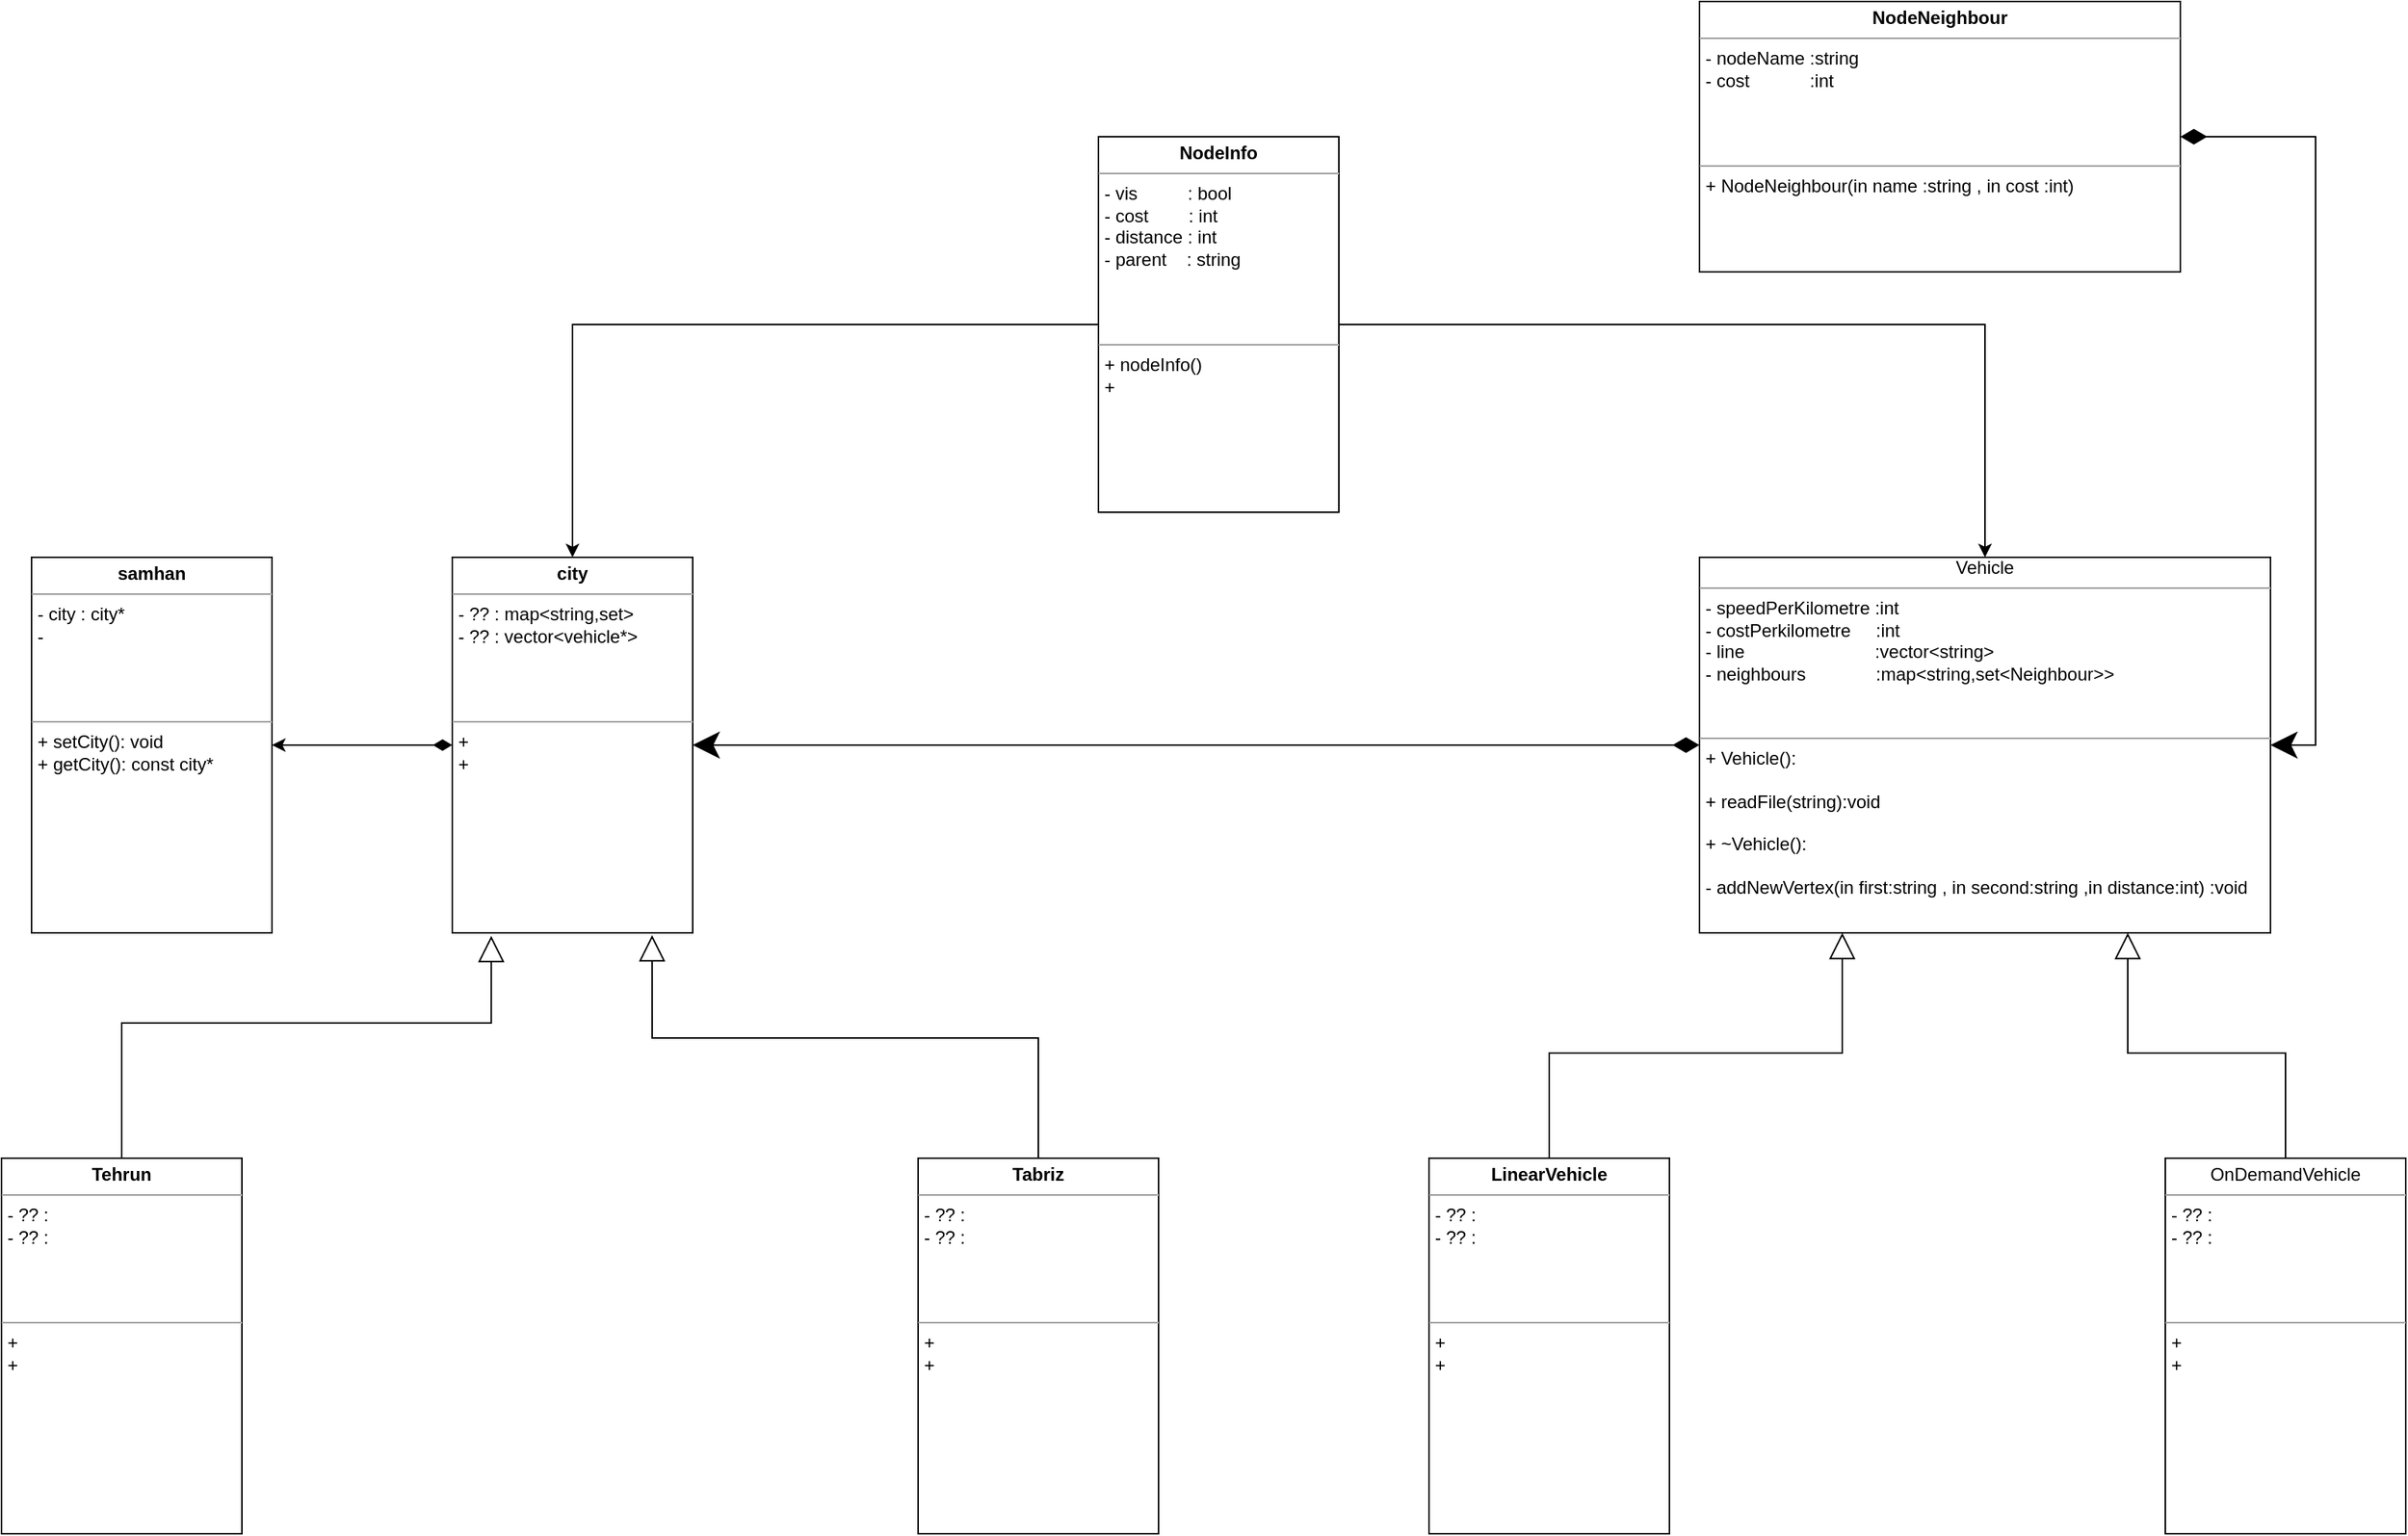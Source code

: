<mxfile version="23.1.4" type="device">
  <diagram name="Page-1" id="c4acf3e9-155e-7222-9cf6-157b1a14988f">
    <mxGraphModel dx="2049" dy="2343" grid="1" gridSize="10" guides="1" tooltips="1" connect="1" arrows="1" fold="1" page="1" pageScale="1" pageWidth="827" pageHeight="1169" background="none" math="0" shadow="0">
      <root>
        <mxCell id="0" />
        <mxCell id="1" parent="0" />
        <mxCell id="0NnkmEj_LgXMETbXUzVq-19" value="&lt;p style=&quot;margin:0px;margin-top:4px;text-align:center;&quot;&gt;&lt;b&gt;samhan&lt;/b&gt;&lt;br&gt;&lt;/p&gt;&lt;hr size=&quot;1&quot;&gt;&lt;p style=&quot;margin:0px;margin-left:4px;&quot;&gt;- city : city*&lt;/p&gt;&lt;p style=&quot;margin:0px;margin-left:4px;&quot;&gt;-&lt;br&gt;&lt;/p&gt;&lt;p style=&quot;margin:0px;margin-left:4px;&quot;&gt;&lt;br&gt;&lt;/p&gt;&lt;p style=&quot;margin:0px;margin-left:4px;&quot;&gt;&lt;br&gt;&lt;/p&gt;&lt;p style=&quot;margin:0px;margin-left:4px;&quot;&gt;&lt;br&gt;&lt;/p&gt;&lt;hr size=&quot;1&quot;&gt;&lt;p style=&quot;margin:0px;margin-left:4px;&quot;&gt;+ setCity(): void&lt;br&gt;&lt;/p&gt;&lt;p style=&quot;margin:0px;margin-left:4px;&quot;&gt;+ getCity(): const city*&lt;/p&gt;&lt;p style=&quot;margin:0px;margin-left:4px;&quot;&gt;&lt;br&gt;&lt;/p&gt;" style="verticalAlign=top;align=left;overflow=fill;fontSize=12;fontFamily=Helvetica;html=1;whiteSpace=wrap;" parent="1" vertex="1">
          <mxGeometry x="60" y="10" width="160" height="250" as="geometry" />
        </mxCell>
        <mxCell id="iNswlsNznLWOkXoFF9O0-1" style="edgeStyle=orthogonalEdgeStyle;rounded=0;orthogonalLoop=1;jettySize=auto;html=1;exitX=0;exitY=0.5;exitDx=0;exitDy=0;entryX=1;entryY=0.5;entryDx=0;entryDy=0;startArrow=diamondThin;startFill=1;sourcePerimeterSpacing=10;targetPerimeterSpacing=10;startSize=10;" parent="1" source="0NnkmEj_LgXMETbXUzVq-24" target="0NnkmEj_LgXMETbXUzVq-19" edge="1">
          <mxGeometry relative="1" as="geometry" />
        </mxCell>
        <mxCell id="0NnkmEj_LgXMETbXUzVq-24" value="&lt;p style=&quot;margin:0px;margin-top:4px;text-align:center;&quot;&gt;&lt;b&gt;city&lt;/b&gt;&lt;br&gt;&lt;/p&gt;&lt;hr size=&quot;1&quot;&gt;&lt;p style=&quot;margin:0px;margin-left:4px;&quot;&gt;- ?? : map&amp;lt;string,set&amp;gt;&lt;/p&gt;&lt;p style=&quot;margin:0px;margin-left:4px;&quot;&gt;- ?? : vector&amp;lt;vehicle*&amp;gt;&lt;br&gt;&lt;/p&gt;&lt;p style=&quot;margin:0px;margin-left:4px;&quot;&gt;&lt;br&gt;&lt;/p&gt;&lt;p style=&quot;margin:0px;margin-left:4px;&quot;&gt;&lt;br&gt;&lt;/p&gt;&lt;p style=&quot;margin:0px;margin-left:4px;&quot;&gt;&lt;br&gt;&lt;/p&gt;&lt;hr size=&quot;1&quot;&gt;&lt;p style=&quot;margin:0px;margin-left:4px;&quot;&gt;+ &lt;br&gt;&lt;/p&gt;&lt;p style=&quot;margin:0px;margin-left:4px;&quot;&gt;+ &lt;/p&gt;&lt;p style=&quot;margin:0px;margin-left:4px;&quot;&gt;&lt;br&gt;&lt;/p&gt;" style="verticalAlign=top;align=left;overflow=fill;fontSize=12;fontFamily=Helvetica;html=1;whiteSpace=wrap;" parent="1" vertex="1">
          <mxGeometry x="340" y="10" width="160" height="250" as="geometry" />
        </mxCell>
        <mxCell id="0NnkmEj_LgXMETbXUzVq-29" style="edgeStyle=orthogonalEdgeStyle;rounded=0;orthogonalLoop=1;jettySize=auto;html=1;exitX=0.5;exitY=0;exitDx=0;exitDy=0;entryX=0.162;entryY=1.008;entryDx=0;entryDy=0;endArrow=block;endFill=0;entryPerimeter=0;startArrow=none;startFill=0;endSize=15;startSize=0;targetPerimeterSpacing=4;jumpStyle=none;" parent="1" source="0NnkmEj_LgXMETbXUzVq-27" target="0NnkmEj_LgXMETbXUzVq-24" edge="1">
          <mxGeometry relative="1" as="geometry">
            <Array as="points">
              <mxPoint x="120" y="320" />
              <mxPoint x="366" y="320" />
            </Array>
          </mxGeometry>
        </mxCell>
        <mxCell id="0NnkmEj_LgXMETbXUzVq-27" value="&lt;p style=&quot;margin:0px;margin-top:4px;text-align:center;&quot;&gt;&lt;b&gt;Tehrun&lt;/b&gt;&lt;br&gt;&lt;/p&gt;&lt;hr size=&quot;1&quot;&gt;&lt;p style=&quot;margin:0px;margin-left:4px;&quot;&gt;- ?? : &lt;/p&gt;&lt;p style=&quot;margin:0px;margin-left:4px;&quot;&gt;- ?? : &lt;br&gt;&lt;/p&gt;&lt;p style=&quot;margin:0px;margin-left:4px;&quot;&gt;&lt;br&gt;&lt;/p&gt;&lt;p style=&quot;margin:0px;margin-left:4px;&quot;&gt;&lt;br&gt;&lt;/p&gt;&lt;p style=&quot;margin:0px;margin-left:4px;&quot;&gt;&lt;br&gt;&lt;/p&gt;&lt;hr size=&quot;1&quot;&gt;&lt;p style=&quot;margin:0px;margin-left:4px;&quot;&gt;+ &lt;br&gt;&lt;/p&gt;&lt;p style=&quot;margin:0px;margin-left:4px;&quot;&gt;+ &lt;/p&gt;&lt;p style=&quot;margin:0px;margin-left:4px;&quot;&gt;&lt;br&gt;&lt;/p&gt;" style="verticalAlign=top;align=left;overflow=fill;fontSize=12;fontFamily=Helvetica;html=1;whiteSpace=wrap;" parent="1" vertex="1">
          <mxGeometry x="40" y="410" width="160" height="250" as="geometry" />
        </mxCell>
        <mxCell id="0NnkmEj_LgXMETbXUzVq-30" value="&lt;p style=&quot;margin:0px;margin-top:4px;text-align:center;&quot;&gt;&lt;b&gt;Tabriz&lt;/b&gt;&lt;br&gt;&lt;/p&gt;&lt;hr size=&quot;1&quot;&gt;&lt;p style=&quot;margin:0px;margin-left:4px;&quot;&gt;- ?? : &lt;/p&gt;&lt;p style=&quot;margin:0px;margin-left:4px;&quot;&gt;- ?? : &lt;br&gt;&lt;/p&gt;&lt;p style=&quot;margin:0px;margin-left:4px;&quot;&gt;&lt;br&gt;&lt;/p&gt;&lt;p style=&quot;margin:0px;margin-left:4px;&quot;&gt;&lt;br&gt;&lt;/p&gt;&lt;p style=&quot;margin:0px;margin-left:4px;&quot;&gt;&lt;br&gt;&lt;/p&gt;&lt;hr size=&quot;1&quot;&gt;&lt;p style=&quot;margin:0px;margin-left:4px;&quot;&gt;+ &lt;br&gt;&lt;/p&gt;&lt;p style=&quot;margin:0px;margin-left:4px;&quot;&gt;+ &lt;/p&gt;&lt;p style=&quot;margin:0px;margin-left:4px;&quot;&gt;&lt;br&gt;&lt;/p&gt;" style="verticalAlign=top;align=left;overflow=fill;fontSize=12;fontFamily=Helvetica;html=1;whiteSpace=wrap;" parent="1" vertex="1">
          <mxGeometry x="650" y="410" width="160" height="250" as="geometry" />
        </mxCell>
        <mxCell id="0NnkmEj_LgXMETbXUzVq-35" style="edgeStyle=orthogonalEdgeStyle;rounded=0;orthogonalLoop=1;jettySize=auto;html=1;exitX=0.5;exitY=0;exitDx=0;exitDy=0;entryX=0.831;entryY=1.006;entryDx=0;entryDy=0;entryPerimeter=0;endArrow=block;endFill=0;endSize=15;" parent="1" source="0NnkmEj_LgXMETbXUzVq-30" target="0NnkmEj_LgXMETbXUzVq-24" edge="1">
          <mxGeometry relative="1" as="geometry">
            <Array as="points">
              <mxPoint x="730" y="330" />
              <mxPoint x="473" y="330" />
            </Array>
          </mxGeometry>
        </mxCell>
        <mxCell id="F0Byn6J_fG6XkD-RORRa-3" style="edgeStyle=orthogonalEdgeStyle;rounded=0;orthogonalLoop=1;jettySize=auto;html=1;exitX=0;exitY=0.5;exitDx=0;exitDy=0;entryX=1;entryY=0.5;entryDx=0;entryDy=0;startArrow=diamondThin;startFill=1;endSize=15;startSize=15;" parent="1" source="R-dXKLqeugNpvIxcnnEx-1" target="0NnkmEj_LgXMETbXUzVq-24" edge="1">
          <mxGeometry relative="1" as="geometry" />
        </mxCell>
        <mxCell id="R-dXKLqeugNpvIxcnnEx-1" value="&lt;div align=&quot;center&quot;&gt;Vehicle&lt;br&gt;&lt;/div&gt;&lt;p style=&quot;margin:0px;margin-top:4px;text-align:center;&quot;&gt;&lt;/p&gt;&lt;hr size=&quot;1&quot;&gt;&lt;p style=&quot;margin:0px;margin-left:4px;&quot;&gt;- speedPerKilometre :int&lt;br&gt;&lt;/p&gt;&lt;p style=&quot;margin:0px;margin-left:4px;&quot;&gt;- costPerkilometre&amp;nbsp; &amp;nbsp;&amp;nbsp; :int &amp;nbsp;&amp;nbsp;&amp;nbsp;&amp;nbsp;&amp;nbsp;&amp;nbsp;&amp;nbsp;&amp;nbsp;&amp;nbsp;&amp;nbsp;&amp;nbsp;&amp;nbsp; &lt;br&gt;&lt;/p&gt;&lt;p style=&quot;margin:0px;margin-left:4px;&quot;&gt;- line&amp;nbsp;&amp;nbsp;&amp;nbsp;&amp;nbsp;&amp;nbsp;&amp;nbsp;&amp;nbsp;&amp;nbsp;&amp;nbsp;&amp;nbsp;&amp;nbsp;&amp;nbsp;&amp;nbsp;&amp;nbsp;&amp;nbsp;&amp;nbsp;&amp;nbsp;&amp;nbsp;&amp;nbsp;&amp;nbsp;&amp;nbsp;&amp;nbsp;&amp;nbsp;&amp;nbsp;&amp;nbsp; :vector&amp;lt;string&amp;gt;&lt;/p&gt;&lt;p style=&quot;margin:0px;margin-left:4px;&quot;&gt;- neighbours&amp;nbsp;&amp;nbsp;&amp;nbsp;&amp;nbsp;&amp;nbsp;&amp;nbsp;&amp;nbsp;&amp;nbsp;&amp;nbsp;&amp;nbsp;&amp;nbsp;&amp;nbsp;&amp;nbsp; :map&amp;lt;string,set&amp;lt;Neighbour&amp;gt;&amp;gt;&lt;br&gt;&lt;/p&gt;&lt;p style=&quot;margin:0px;margin-left:4px;&quot;&gt;&lt;br&gt;&lt;/p&gt;&lt;p style=&quot;margin:0px;margin-left:4px;&quot;&gt;&lt;br&gt;&lt;/p&gt;&lt;hr size=&quot;1&quot;&gt;&lt;p style=&quot;margin:0px;margin-left:4px;&quot;&gt;+ Vehicle():&lt;/p&gt;&lt;p style=&quot;margin:0px;margin-left:4px;&quot;&gt;&lt;br&gt;&lt;/p&gt;&lt;p style=&quot;margin:0px;margin-left:4px;&quot;&gt;+ readFile(string):void&lt;/p&gt;&lt;p style=&quot;margin:0px;margin-left:4px;&quot;&gt;&lt;br&gt;&lt;/p&gt;&lt;p style=&quot;margin:0px;margin-left:4px;&quot;&gt;+ ~Vehicle():&lt;/p&gt;&lt;p style=&quot;margin:0px;margin-left:4px;&quot;&gt;&lt;br&gt;&lt;/p&gt;&lt;p style=&quot;margin:0px;margin-left:4px;&quot;&gt;- addNewVertex(in first:string , in second:string ,in distance:int) :void &lt;/p&gt;" style="verticalAlign=top;align=left;overflow=fill;fontSize=12;fontFamily=Helvetica;html=1;whiteSpace=wrap;" parent="1" vertex="1">
          <mxGeometry x="1170" y="10" width="380" height="250" as="geometry" />
        </mxCell>
        <mxCell id="R-dXKLqeugNpvIxcnnEx-3" style="edgeStyle=orthogonalEdgeStyle;rounded=0;orthogonalLoop=1;jettySize=auto;html=1;exitX=0.5;exitY=0;exitDx=0;exitDy=0;entryX=0.25;entryY=1;entryDx=0;entryDy=0;endArrow=block;endFill=0;endSize=15;" parent="1" source="R-dXKLqeugNpvIxcnnEx-2" target="R-dXKLqeugNpvIxcnnEx-1" edge="1">
          <mxGeometry relative="1" as="geometry" />
        </mxCell>
        <mxCell id="R-dXKLqeugNpvIxcnnEx-2" value="&lt;p style=&quot;margin:0px;margin-top:4px;text-align:center;&quot;&gt;&lt;b&gt;LinearVehicle&lt;/b&gt;&lt;br&gt;&lt;/p&gt;&lt;hr size=&quot;1&quot;&gt;&lt;p style=&quot;margin:0px;margin-left:4px;&quot;&gt;- ?? : &lt;/p&gt;&lt;p style=&quot;margin:0px;margin-left:4px;&quot;&gt;- ?? : &lt;br&gt;&lt;/p&gt;&lt;p style=&quot;margin:0px;margin-left:4px;&quot;&gt;&lt;br&gt;&lt;/p&gt;&lt;p style=&quot;margin:0px;margin-left:4px;&quot;&gt;&lt;br&gt;&lt;/p&gt;&lt;p style=&quot;margin:0px;margin-left:4px;&quot;&gt;&lt;br&gt;&lt;/p&gt;&lt;hr size=&quot;1&quot;&gt;&lt;p style=&quot;margin:0px;margin-left:4px;&quot;&gt;+ &lt;br&gt;&lt;/p&gt;&lt;p style=&quot;margin:0px;margin-left:4px;&quot;&gt;+ &lt;/p&gt;&lt;p style=&quot;margin:0px;margin-left:4px;&quot;&gt;&lt;br&gt;&lt;/p&gt;" style="verticalAlign=top;align=left;overflow=fill;fontSize=12;fontFamily=Helvetica;html=1;whiteSpace=wrap;" parent="1" vertex="1">
          <mxGeometry x="990" y="410" width="160" height="250" as="geometry" />
        </mxCell>
        <mxCell id="R-dXKLqeugNpvIxcnnEx-5" style="edgeStyle=orthogonalEdgeStyle;rounded=0;orthogonalLoop=1;jettySize=auto;html=1;exitX=0.5;exitY=0;exitDx=0;exitDy=0;entryX=0.75;entryY=1;entryDx=0;entryDy=0;endArrow=block;endFill=0;endSize=15;" parent="1" source="R-dXKLqeugNpvIxcnnEx-4" target="R-dXKLqeugNpvIxcnnEx-1" edge="1">
          <mxGeometry relative="1" as="geometry" />
        </mxCell>
        <mxCell id="R-dXKLqeugNpvIxcnnEx-4" value="&lt;p style=&quot;margin:0px;margin-top:4px;text-align:center;&quot;&gt;OnDemandVehicle&lt;br&gt;&lt;/p&gt;&lt;hr size=&quot;1&quot;&gt;&lt;p style=&quot;margin:0px;margin-left:4px;&quot;&gt;- ?? : &lt;/p&gt;&lt;p style=&quot;margin:0px;margin-left:4px;&quot;&gt;- ?? : &lt;br&gt;&lt;/p&gt;&lt;p style=&quot;margin:0px;margin-left:4px;&quot;&gt;&lt;br&gt;&lt;/p&gt;&lt;p style=&quot;margin:0px;margin-left:4px;&quot;&gt;&lt;br&gt;&lt;/p&gt;&lt;p style=&quot;margin:0px;margin-left:4px;&quot;&gt;&lt;br&gt;&lt;/p&gt;&lt;hr size=&quot;1&quot;&gt;&lt;p style=&quot;margin:0px;margin-left:4px;&quot;&gt;+ &lt;br&gt;&lt;/p&gt;&lt;p style=&quot;margin:0px;margin-left:4px;&quot;&gt;+ &lt;/p&gt;&lt;p style=&quot;margin:0px;margin-left:4px;&quot;&gt;&lt;br&gt;&lt;/p&gt;" style="verticalAlign=top;align=left;overflow=fill;fontSize=12;fontFamily=Helvetica;html=1;whiteSpace=wrap;" parent="1" vertex="1">
          <mxGeometry x="1480" y="410" width="160" height="250" as="geometry" />
        </mxCell>
        <mxCell id="F0Byn6J_fG6XkD-RORRa-1" style="edgeStyle=orthogonalEdgeStyle;rounded=0;orthogonalLoop=1;jettySize=auto;html=1;exitX=1;exitY=0.5;exitDx=0;exitDy=0;entryX=0.5;entryY=0;entryDx=0;entryDy=0;" parent="1" source="cA0zgxIAKp0U7NKMiaDD-1" target="R-dXKLqeugNpvIxcnnEx-1" edge="1">
          <mxGeometry relative="1" as="geometry" />
        </mxCell>
        <mxCell id="F0Byn6J_fG6XkD-RORRa-2" style="edgeStyle=orthogonalEdgeStyle;rounded=0;orthogonalLoop=1;jettySize=auto;html=1;exitX=0;exitY=0.5;exitDx=0;exitDy=0;entryX=0.5;entryY=0;entryDx=0;entryDy=0;" parent="1" source="cA0zgxIAKp0U7NKMiaDD-1" target="0NnkmEj_LgXMETbXUzVq-24" edge="1">
          <mxGeometry relative="1" as="geometry" />
        </mxCell>
        <mxCell id="cA0zgxIAKp0U7NKMiaDD-1" value="&lt;p style=&quot;margin:0px;margin-top:4px;text-align:center;&quot;&gt;&lt;b&gt;NodeInfo&lt;/b&gt;&lt;br&gt;&lt;/p&gt;&lt;hr size=&quot;1&quot;&gt;&lt;p style=&quot;margin:0px;margin-left:4px;&quot;&gt;- vis&amp;nbsp;&amp;nbsp;&amp;nbsp; &amp;nbsp; &amp;nbsp; &amp;nbsp; : bool&lt;/p&gt;&lt;p style=&quot;margin:0px;margin-left:4px;&quot;&gt;- cost&amp;nbsp;&amp;nbsp;&amp;nbsp;&amp;nbsp;&amp;nbsp;&amp;nbsp;&amp;nbsp; : int &lt;br&gt;&lt;/p&gt;&lt;p style=&quot;margin:0px;margin-left:4px;&quot;&gt;- distance : int&lt;br&gt;&lt;/p&gt;&lt;p style=&quot;margin:0px;margin-left:4px;&quot;&gt;- parent&amp;nbsp;&amp;nbsp;&amp;nbsp; : string&lt;br&gt;&lt;/p&gt;&lt;p style=&quot;margin:0px;margin-left:4px;&quot;&gt;&lt;br&gt;&lt;/p&gt;&lt;p style=&quot;margin:0px;margin-left:4px;&quot;&gt;&lt;br&gt;&lt;/p&gt;&lt;p style=&quot;margin:0px;margin-left:4px;&quot;&gt;&lt;br&gt;&lt;/p&gt;&lt;hr size=&quot;1&quot;&gt;&lt;p style=&quot;margin:0px;margin-left:4px;&quot;&gt;+ nodeInfo()&lt;br&gt;&lt;/p&gt;&lt;p style=&quot;margin:0px;margin-left:4px;&quot;&gt;+ &lt;/p&gt;&lt;p style=&quot;margin:0px;margin-left:4px;&quot;&gt;&lt;br&gt;&lt;/p&gt;" style="verticalAlign=top;align=left;overflow=fill;fontSize=12;fontFamily=Helvetica;html=1;whiteSpace=wrap;" parent="1" vertex="1">
          <mxGeometry x="770" y="-270" width="160" height="250" as="geometry" />
        </mxCell>
        <mxCell id="3yoXuhqDpUpY5SnH9Vhj-5" style="edgeStyle=orthogonalEdgeStyle;rounded=0;orthogonalLoop=1;jettySize=auto;html=1;exitX=1;exitY=0.5;exitDx=0;exitDy=0;entryX=1;entryY=0.5;entryDx=0;entryDy=0;startArrow=diamondThin;startFill=1;endSize=15;startSize=15;" edge="1" parent="1" source="3yoXuhqDpUpY5SnH9Vhj-1" target="R-dXKLqeugNpvIxcnnEx-1">
          <mxGeometry relative="1" as="geometry" />
        </mxCell>
        <mxCell id="3yoXuhqDpUpY5SnH9Vhj-1" value="&lt;p style=&quot;margin:0px;margin-top:4px;text-align:center;&quot;&gt;&lt;b&gt;NodeNeighbour&lt;/b&gt;&lt;br&gt;&lt;/p&gt;&lt;hr size=&quot;1&quot;&gt;&lt;p style=&quot;margin:0px;margin-left:4px;&quot;&gt;- nodeName :string &lt;/p&gt;&lt;p style=&quot;margin:0px;margin-left:4px;&quot;&gt;- cost&amp;nbsp;&amp;nbsp;&amp;nbsp;&amp;nbsp;&amp;nbsp;&amp;nbsp;&amp;nbsp;&amp;nbsp;&amp;nbsp;&amp;nbsp;&amp;nbsp; :int&lt;br&gt;&lt;/p&gt;&lt;p style=&quot;margin:0px;margin-left:4px;&quot;&gt;&lt;br&gt;&lt;/p&gt;&lt;p style=&quot;margin:0px;margin-left:4px;&quot;&gt;&lt;br&gt;&lt;/p&gt;&lt;p style=&quot;margin:0px;margin-left:4px;&quot;&gt;&lt;br&gt;&lt;/p&gt;&lt;hr size=&quot;1&quot;&gt;&lt;p style=&quot;margin:0px;margin-left:4px;&quot;&gt;+ NodeNeighbour(in name :string , in cost :int)&lt;br&gt;&lt;/p&gt;&lt;p style=&quot;margin:0px;margin-left:4px;&quot;&gt;&lt;br&gt;&lt;/p&gt;&lt;p style=&quot;margin:0px;margin-left:4px;&quot;&gt;&lt;br&gt;&lt;/p&gt;" style="verticalAlign=top;align=left;overflow=fill;fontSize=12;fontFamily=Helvetica;html=1;whiteSpace=wrap;" vertex="1" parent="1">
          <mxGeometry x="1170" y="-360" width="320" height="180" as="geometry" />
        </mxCell>
      </root>
    </mxGraphModel>
  </diagram>
</mxfile>
